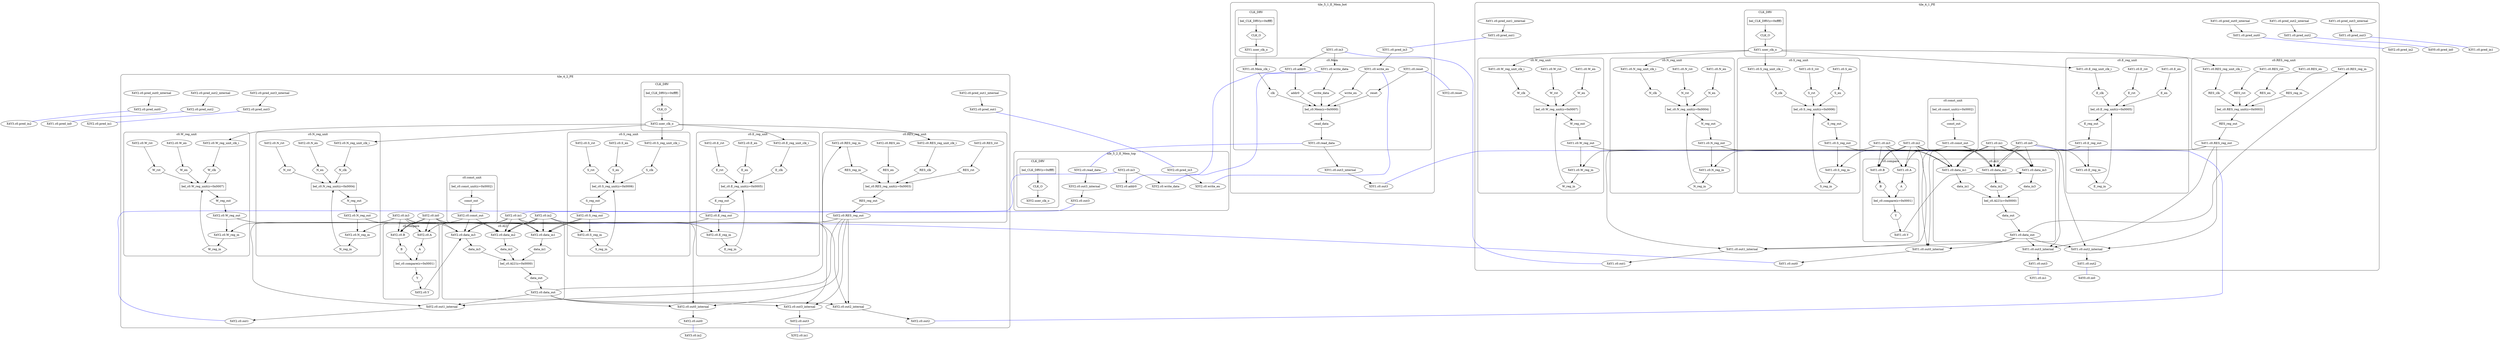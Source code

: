 digraph G {
rankdir=TB;
layout=dot;
subgraph cluster_5_1 {
label="tile_5_1_E_Mem_bot";
margin=15;
style=rounded;
rank=source;
subgraph cluster_5_1_CLK_DRV {
label="CLK_DRV";
"X5Y1.bel_CLK_DRV" [label="bel_CLK_DRV(z=0xffff)", shape=box];
"X5Y1.CLK_DRV.CLK_O" [label="CLK_O", shape=hexagon];
"X5Y1.bel_CLK_DRV" -> "X5Y1.CLK_DRV.CLK_O";
"X5Y1.user_clk_o";
"X5Y1.CLK_DRV.CLK_O" -> "X5Y1.user_clk_o";
}
subgraph "cluster_5_1_c0.Mem" {
label="c0.Mem";
"X5Y1.bel_c0.Mem" [label="bel_c0.Mem(z=0x0000)", shape=box];
"X5Y1.c0.Mem.addr0" [label=addr0, shape=hexagon];
"X5Y1.c0.addr0";
"X5Y1.c0.addr0" -> "X5Y1.c0.Mem.addr0";
"X5Y1.c0.Mem.addr0" -> "X5Y1.bel_c0.Mem";
"X5Y1.c0.Mem.reset" [label=reset, shape=hexagon];
"X5Y1.c0.reset";
"X5Y1.c0.reset" -> "X5Y1.c0.Mem.reset";
"X5Y1.c0.Mem.reset" -> "X5Y1.bel_c0.Mem";
"X5Y1.c0.Mem.write_data" [label="write_data", shape=hexagon];
"X5Y1.c0.write_data";
"X5Y1.c0.write_data" -> "X5Y1.c0.Mem.write_data";
"X5Y1.c0.Mem.write_data" -> "X5Y1.bel_c0.Mem";
"X5Y1.c0.Mem.write_en" [label="write_en", shape=hexagon];
"X5Y1.c0.write_en";
"X5Y1.c0.write_en" -> "X5Y1.c0.Mem.write_en";
"X5Y1.c0.Mem.write_en" -> "X5Y1.bel_c0.Mem";
"X5Y1.c0.Mem.read_data" [label="read_data", shape=hexagon];
"X5Y1.bel_c0.Mem" -> "X5Y1.c0.Mem.read_data";
"X5Y1.c0.read_data";
"X5Y1.c0.Mem.read_data" -> "X5Y1.c0.read_data";
"X5Y1.c0.Mem.clk" [label=clk, shape=hexagon];
"X5Y1.c0.Mem_clk_i";
"X5Y1.c0.Mem_clk_i" -> "X5Y1.c0.Mem.clk";
"X5Y1.c0.Mem.clk" -> "X5Y1.bel_c0.Mem";
}
"X5Y1.user_clk_o" -> "X5Y1.c0.Mem_clk_i";
"X5Y1.c0.out3_internal";
"X5Y1.c0.out3";
"X5Y1.c0.out3_internal" -> "X5Y1.c0.out3";
"X5Y1.c0.read_data" -> "X5Y1.c0.out3_internal";
"X5Y1.c0.in3";
"X5Y1.c0.in3" -> "X5Y1.c0.addr0";
"X5Y1.c0.in3" -> "X5Y1.c0.write_data";
"X5Y1.c0.pred_in3";
"X5Y1.c0.pred_in3" -> "X5Y1.c0.write_en";
}
"X5Y2.c0.addr0";
"X5Y1.c0.addr0" -> "X5Y2.c0.addr0" [dir=none, color=blue];
"X5Y2.c0.reset";
"X5Y1.c0.reset" -> "X5Y2.c0.reset" [dir=none, color=blue];
"X5Y2.c0.write_data";
"X5Y1.c0.write_data" -> "X5Y2.c0.write_data" [dir=none, color=blue];
"X5Y2.c0.write_en";
"X5Y1.c0.write_en" -> "X5Y2.c0.write_en" [dir=none, color=blue];
"X5Y2.c0.read_data";
"X5Y1.c0.read_data" -> "X5Y2.c0.read_data" [dir=none, color=blue];
"X4Y1.c0.in1";
"X5Y1.c0.out3" -> "X4Y1.c0.in1" [dir=none, color=blue];
subgraph cluster_5_2 {
label="tile_5_2_E_Mem_top";
margin=15;
style=rounded;
rank=source;
subgraph cluster_5_2_CLK_DRV {
label="CLK_DRV";
"X5Y2.bel_CLK_DRV" [label="bel_CLK_DRV(z=0xffff)", shape=box];
"X5Y2.CLK_DRV.CLK_O" [label="CLK_O", shape=hexagon];
"X5Y2.bel_CLK_DRV" -> "X5Y2.CLK_DRV.CLK_O";
"X5Y2.user_clk_o";
"X5Y2.CLK_DRV.CLK_O" -> "X5Y2.user_clk_o";
}
"X5Y2.c0.out3_internal";
"X5Y2.c0.out3";
"X5Y2.c0.out3_internal" -> "X5Y2.c0.out3";
"X5Y2.c0.read_data";
"X5Y2.c0.read_data" -> "X5Y2.c0.out3_internal";
"X5Y2.c0.in3";
"X5Y2.c0.addr0";
"X5Y2.c0.in3" -> "X5Y2.c0.addr0";
"X5Y2.c0.write_data";
"X5Y2.c0.in3" -> "X5Y2.c0.write_data";
"X5Y2.c0.pred_in3";
"X5Y2.c0.write_en";
"X5Y2.c0.pred_in3" -> "X5Y2.c0.write_en";
}
"X4Y2.c0.in1";
"X5Y2.c0.out3" -> "X4Y2.c0.in1" [dir=none, color=blue];
subgraph cluster_4_1 {
label="tile_4_1_PE";
margin=15;
style=rounded;
rank=source;
subgraph cluster_4_1_CLK_DRV {
label="CLK_DRV";
"X4Y1.bel_CLK_DRV" [label="bel_CLK_DRV(z=0xffff)", shape=box];
"X4Y1.CLK_DRV.CLK_O" [label="CLK_O", shape=hexagon];
"X4Y1.bel_CLK_DRV" -> "X4Y1.CLK_DRV.CLK_O";
"X4Y1.user_clk_o";
"X4Y1.CLK_DRV.CLK_O" -> "X4Y1.user_clk_o";
}
subgraph "cluster_4_1_c0.ALU" {
label="c0.ALU";
"X4Y1.bel_c0.ALU" [label="bel_c0.ALU(z=0x0000)", shape=box];
"X4Y1.c0.ALU.data_in1" [label="data_in1", shape=hexagon];
"X4Y1.c0.data_in1";
"X4Y1.c0.data_in1" -> "X4Y1.c0.ALU.data_in1";
"X4Y1.c0.ALU.data_in1" -> "X4Y1.bel_c0.ALU";
"X4Y1.c0.ALU.data_in2" [label="data_in2", shape=hexagon];
"X4Y1.c0.data_in2";
"X4Y1.c0.data_in2" -> "X4Y1.c0.ALU.data_in2";
"X4Y1.c0.ALU.data_in2" -> "X4Y1.bel_c0.ALU";
"X4Y1.c0.ALU.data_in3" [label="data_in3", shape=hexagon];
"X4Y1.c0.data_in3";
"X4Y1.c0.data_in3" -> "X4Y1.c0.ALU.data_in3";
"X4Y1.c0.ALU.data_in3" -> "X4Y1.bel_c0.ALU";
"X4Y1.c0.ALU.data_out" [label="data_out", shape=hexagon];
"X4Y1.bel_c0.ALU" -> "X4Y1.c0.ALU.data_out";
"X4Y1.c0.data_out";
"X4Y1.c0.ALU.data_out" -> "X4Y1.c0.data_out";
}
subgraph "cluster_4_1_c0.compare" {
label="c0.compare";
"X4Y1.bel_c0.compare" [label="bel_c0.compare(z=0x0001)", shape=box];
"X4Y1.c0.compare.A" [label=A, shape=hexagon];
"X4Y1.c0.A";
"X4Y1.c0.A" -> "X4Y1.c0.compare.A";
"X4Y1.c0.compare.A" -> "X4Y1.bel_c0.compare";
"X4Y1.c0.compare.B" [label=B, shape=hexagon];
"X4Y1.c0.B";
"X4Y1.c0.B" -> "X4Y1.c0.compare.B";
"X4Y1.c0.compare.B" -> "X4Y1.bel_c0.compare";
"X4Y1.c0.compare.Y" [label=Y, shape=hexagon];
"X4Y1.bel_c0.compare" -> "X4Y1.c0.compare.Y";
"X4Y1.c0.Y";
"X4Y1.c0.compare.Y" -> "X4Y1.c0.Y";
}
subgraph "cluster_4_1_c0.const_unit" {
label="c0.const_unit";
"X4Y1.bel_c0.const_unit" [label="bel_c0.const_unit(z=0x0002)", shape=box];
"X4Y1.c0.const_unit.const_out" [label="const_out", shape=hexagon];
"X4Y1.bel_c0.const_unit" -> "X4Y1.c0.const_unit.const_out";
"X4Y1.c0.const_out";
"X4Y1.c0.const_unit.const_out" -> "X4Y1.c0.const_out";
}
subgraph "cluster_4_1_c0.RES_reg_unit" {
label="c0.RES_reg_unit";
"X4Y1.bel_c0.RES_reg_unit" [label="bel_c0.RES_reg_unit(z=0x0003)", shape=box];
"X4Y1.c0.RES_reg_unit.RES_en" [label="RES_en", shape=hexagon];
"X4Y1.c0.RES_en";
"X4Y1.c0.RES_en" -> "X4Y1.c0.RES_reg_unit.RES_en";
"X4Y1.c0.RES_reg_unit.RES_en" -> "X4Y1.bel_c0.RES_reg_unit";
"X4Y1.c0.RES_reg_unit.RES_reg_in" [label="RES_reg_in", shape=hexagon];
"X4Y1.c0.RES_reg_in";
"X4Y1.c0.RES_reg_in" -> "X4Y1.c0.RES_reg_unit.RES_reg_in";
"X4Y1.c0.RES_reg_unit.RES_reg_in" -> "X4Y1.bel_c0.RES_reg_unit";
"X4Y1.c0.RES_reg_unit.RES_rst" [label="RES_rst", shape=hexagon];
"X4Y1.c0.RES_rst";
"X4Y1.c0.RES_rst" -> "X4Y1.c0.RES_reg_unit.RES_rst";
"X4Y1.c0.RES_reg_unit.RES_rst" -> "X4Y1.bel_c0.RES_reg_unit";
"X4Y1.c0.RES_reg_unit.RES_reg_out" [label="RES_reg_out", shape=hexagon];
"X4Y1.bel_c0.RES_reg_unit" -> "X4Y1.c0.RES_reg_unit.RES_reg_out";
"X4Y1.c0.RES_reg_out";
"X4Y1.c0.RES_reg_unit.RES_reg_out" -> "X4Y1.c0.RES_reg_out";
"X4Y1.c0.RES_reg_unit.RES_clk" [label="RES_clk", shape=hexagon];
"X4Y1.c0.RES_reg_unit_clk_i";
"X4Y1.c0.RES_reg_unit_clk_i" -> "X4Y1.c0.RES_reg_unit.RES_clk";
"X4Y1.c0.RES_reg_unit.RES_clk" -> "X4Y1.bel_c0.RES_reg_unit";
}
subgraph "cluster_4_1_c0.N_reg_unit" {
label="c0.N_reg_unit";
"X4Y1.bel_c0.N_reg_unit" [label="bel_c0.N_reg_unit(z=0x0004)", shape=box];
"X4Y1.c0.N_reg_unit.N_en" [label="N_en", shape=hexagon];
"X4Y1.c0.N_en";
"X4Y1.c0.N_en" -> "X4Y1.c0.N_reg_unit.N_en";
"X4Y1.c0.N_reg_unit.N_en" -> "X4Y1.bel_c0.N_reg_unit";
"X4Y1.c0.N_reg_unit.N_reg_in" [label="N_reg_in", shape=hexagon];
"X4Y1.c0.N_reg_in";
"X4Y1.c0.N_reg_in" -> "X4Y1.c0.N_reg_unit.N_reg_in";
"X4Y1.c0.N_reg_unit.N_reg_in" -> "X4Y1.bel_c0.N_reg_unit";
"X4Y1.c0.N_reg_unit.N_rst" [label="N_rst", shape=hexagon];
"X4Y1.c0.N_rst";
"X4Y1.c0.N_rst" -> "X4Y1.c0.N_reg_unit.N_rst";
"X4Y1.c0.N_reg_unit.N_rst" -> "X4Y1.bel_c0.N_reg_unit";
"X4Y1.c0.N_reg_unit.N_reg_out" [label="N_reg_out", shape=hexagon];
"X4Y1.bel_c0.N_reg_unit" -> "X4Y1.c0.N_reg_unit.N_reg_out";
"X4Y1.c0.N_reg_out";
"X4Y1.c0.N_reg_unit.N_reg_out" -> "X4Y1.c0.N_reg_out";
"X4Y1.c0.N_reg_unit.N_clk" [label="N_clk", shape=hexagon];
"X4Y1.c0.N_reg_unit_clk_i";
"X4Y1.c0.N_reg_unit_clk_i" -> "X4Y1.c0.N_reg_unit.N_clk";
"X4Y1.c0.N_reg_unit.N_clk" -> "X4Y1.bel_c0.N_reg_unit";
}
subgraph "cluster_4_1_c0.E_reg_unit" {
label="c0.E_reg_unit";
"X4Y1.bel_c0.E_reg_unit" [label="bel_c0.E_reg_unit(z=0x0005)", shape=box];
"X4Y1.c0.E_reg_unit.E_en" [label="E_en", shape=hexagon];
"X4Y1.c0.E_en";
"X4Y1.c0.E_en" -> "X4Y1.c0.E_reg_unit.E_en";
"X4Y1.c0.E_reg_unit.E_en" -> "X4Y1.bel_c0.E_reg_unit";
"X4Y1.c0.E_reg_unit.E_reg_in" [label="E_reg_in", shape=hexagon];
"X4Y1.c0.E_reg_in";
"X4Y1.c0.E_reg_in" -> "X4Y1.c0.E_reg_unit.E_reg_in";
"X4Y1.c0.E_reg_unit.E_reg_in" -> "X4Y1.bel_c0.E_reg_unit";
"X4Y1.c0.E_reg_unit.E_rst" [label="E_rst", shape=hexagon];
"X4Y1.c0.E_rst";
"X4Y1.c0.E_rst" -> "X4Y1.c0.E_reg_unit.E_rst";
"X4Y1.c0.E_reg_unit.E_rst" -> "X4Y1.bel_c0.E_reg_unit";
"X4Y1.c0.E_reg_unit.E_reg_out" [label="E_reg_out", shape=hexagon];
"X4Y1.bel_c0.E_reg_unit" -> "X4Y1.c0.E_reg_unit.E_reg_out";
"X4Y1.c0.E_reg_out";
"X4Y1.c0.E_reg_unit.E_reg_out" -> "X4Y1.c0.E_reg_out";
"X4Y1.c0.E_reg_unit.E_clk" [label="E_clk", shape=hexagon];
"X4Y1.c0.E_reg_unit_clk_i";
"X4Y1.c0.E_reg_unit_clk_i" -> "X4Y1.c0.E_reg_unit.E_clk";
"X4Y1.c0.E_reg_unit.E_clk" -> "X4Y1.bel_c0.E_reg_unit";
}
subgraph "cluster_4_1_c0.S_reg_unit" {
label="c0.S_reg_unit";
"X4Y1.bel_c0.S_reg_unit" [label="bel_c0.S_reg_unit(z=0x0006)", shape=box];
"X4Y1.c0.S_reg_unit.S_en" [label="S_en", shape=hexagon];
"X4Y1.c0.S_en";
"X4Y1.c0.S_en" -> "X4Y1.c0.S_reg_unit.S_en";
"X4Y1.c0.S_reg_unit.S_en" -> "X4Y1.bel_c0.S_reg_unit";
"X4Y1.c0.S_reg_unit.S_reg_in" [label="S_reg_in", shape=hexagon];
"X4Y1.c0.S_reg_in";
"X4Y1.c0.S_reg_in" -> "X4Y1.c0.S_reg_unit.S_reg_in";
"X4Y1.c0.S_reg_unit.S_reg_in" -> "X4Y1.bel_c0.S_reg_unit";
"X4Y1.c0.S_reg_unit.S_rst" [label="S_rst", shape=hexagon];
"X4Y1.c0.S_rst";
"X4Y1.c0.S_rst" -> "X4Y1.c0.S_reg_unit.S_rst";
"X4Y1.c0.S_reg_unit.S_rst" -> "X4Y1.bel_c0.S_reg_unit";
"X4Y1.c0.S_reg_unit.S_reg_out" [label="S_reg_out", shape=hexagon];
"X4Y1.bel_c0.S_reg_unit" -> "X4Y1.c0.S_reg_unit.S_reg_out";
"X4Y1.c0.S_reg_out";
"X4Y1.c0.S_reg_unit.S_reg_out" -> "X4Y1.c0.S_reg_out";
"X4Y1.c0.S_reg_unit.S_clk" [label="S_clk", shape=hexagon];
"X4Y1.c0.S_reg_unit_clk_i";
"X4Y1.c0.S_reg_unit_clk_i" -> "X4Y1.c0.S_reg_unit.S_clk";
"X4Y1.c0.S_reg_unit.S_clk" -> "X4Y1.bel_c0.S_reg_unit";
}
subgraph "cluster_4_1_c0.W_reg_unit" {
label="c0.W_reg_unit";
"X4Y1.bel_c0.W_reg_unit" [label="bel_c0.W_reg_unit(z=0x0007)", shape=box];
"X4Y1.c0.W_reg_unit.W_en" [label="W_en", shape=hexagon];
"X4Y1.c0.W_en";
"X4Y1.c0.W_en" -> "X4Y1.c0.W_reg_unit.W_en";
"X4Y1.c0.W_reg_unit.W_en" -> "X4Y1.bel_c0.W_reg_unit";
"X4Y1.c0.W_reg_unit.W_reg_in" [label="W_reg_in", shape=hexagon];
"X4Y1.c0.W_reg_in";
"X4Y1.c0.W_reg_in" -> "X4Y1.c0.W_reg_unit.W_reg_in";
"X4Y1.c0.W_reg_unit.W_reg_in" -> "X4Y1.bel_c0.W_reg_unit";
"X4Y1.c0.W_reg_unit.W_rst" [label="W_rst", shape=hexagon];
"X4Y1.c0.W_rst";
"X4Y1.c0.W_rst" -> "X4Y1.c0.W_reg_unit.W_rst";
"X4Y1.c0.W_reg_unit.W_rst" -> "X4Y1.bel_c0.W_reg_unit";
"X4Y1.c0.W_reg_unit.W_reg_out" [label="W_reg_out", shape=hexagon];
"X4Y1.bel_c0.W_reg_unit" -> "X4Y1.c0.W_reg_unit.W_reg_out";
"X4Y1.c0.W_reg_out";
"X4Y1.c0.W_reg_unit.W_reg_out" -> "X4Y1.c0.W_reg_out";
"X4Y1.c0.W_reg_unit.W_clk" [label="W_clk", shape=hexagon];
"X4Y1.c0.W_reg_unit_clk_i";
"X4Y1.c0.W_reg_unit_clk_i" -> "X4Y1.c0.W_reg_unit.W_clk";
"X4Y1.c0.W_reg_unit.W_clk" -> "X4Y1.bel_c0.W_reg_unit";
}
"X4Y1.user_clk_o" -> "X4Y1.c0.RES_reg_unit_clk_i";
"X4Y1.user_clk_o" -> "X4Y1.c0.N_reg_unit_clk_i";
"X4Y1.user_clk_o" -> "X4Y1.c0.E_reg_unit_clk_i";
"X4Y1.user_clk_o" -> "X4Y1.c0.S_reg_unit_clk_i";
"X4Y1.user_clk_o" -> "X4Y1.c0.W_reg_unit_clk_i";
"X4Y1.c0.out0_internal";
"X4Y1.c0.out0";
"X4Y1.c0.out0_internal" -> "X4Y1.c0.out0";
"X4Y1.c0.pred_out0_internal";
"X4Y1.c0.pred_out0";
"X4Y1.c0.pred_out0_internal" -> "X4Y1.c0.pred_out0";
"X4Y1.c0.out1_internal";
"X4Y1.c0.out1";
"X4Y1.c0.out1_internal" -> "X4Y1.c0.out1";
"X4Y1.c0.pred_out1_internal";
"X4Y1.c0.pred_out1";
"X4Y1.c0.pred_out1_internal" -> "X4Y1.c0.pred_out1";
"X4Y1.c0.out2_internal";
"X4Y1.c0.out2";
"X4Y1.c0.out2_internal" -> "X4Y1.c0.out2";
"X4Y1.c0.pred_out2_internal";
"X4Y1.c0.pred_out2";
"X4Y1.c0.pred_out2_internal" -> "X4Y1.c0.pred_out2";
"X4Y1.c0.out3_internal";
"X4Y1.c0.out3";
"X4Y1.c0.out3_internal" -> "X4Y1.c0.out3";
"X4Y1.c0.pred_out3_internal";
"X4Y1.c0.pred_out3";
"X4Y1.c0.pred_out3_internal" -> "X4Y1.c0.pred_out3";
"X4Y1.c0.data_out" -> "X4Y1.c0.out0_internal";
"X4Y1.c0.RES_reg_out" -> "X4Y1.c0.out0_internal";
"X4Y1.c0.in2";
"X4Y1.c0.in2" -> "X4Y1.c0.out0_internal";
"X4Y1.c0.data_out" -> "X4Y1.c0.out1_internal";
"X4Y1.c0.RES_reg_out" -> "X4Y1.c0.out1_internal";
"X4Y1.c0.in3";
"X4Y1.c0.in3" -> "X4Y1.c0.out1_internal";
"X4Y1.c0.data_out" -> "X4Y1.c0.out2_internal";
"X4Y1.c0.RES_reg_out" -> "X4Y1.c0.out2_internal";
"X4Y1.c0.in0";
"X4Y1.c0.in0" -> "X4Y1.c0.out2_internal";
"X4Y1.c0.data_out" -> "X4Y1.c0.out3_internal";
"X4Y1.c0.RES_reg_out" -> "X4Y1.c0.out3_internal";
"X4Y1.c0.in1";
"X4Y1.c0.in1" -> "X4Y1.c0.out3_internal";
"X4Y1.c0.in0" -> "X4Y1.c0.data_in1";
"X4Y1.c0.in1" -> "X4Y1.c0.data_in1";
"X4Y1.c0.in2" -> "X4Y1.c0.data_in1";
"X4Y1.c0.in3" -> "X4Y1.c0.data_in1";
"X4Y1.c0.RES_reg_out" -> "X4Y1.c0.data_in1";
"X4Y1.c0.N_reg_out" -> "X4Y1.c0.data_in1";
"X4Y1.c0.E_reg_out" -> "X4Y1.c0.data_in1";
"X4Y1.c0.S_reg_out" -> "X4Y1.c0.data_in1";
"X4Y1.c0.W_reg_out" -> "X4Y1.c0.data_in1";
"X4Y1.c0.in0" -> "X4Y1.c0.data_in2";
"X4Y1.c0.in1" -> "X4Y1.c0.data_in2";
"X4Y1.c0.in2" -> "X4Y1.c0.data_in2";
"X4Y1.c0.in3" -> "X4Y1.c0.data_in2";
"X4Y1.c0.const_out" -> "X4Y1.c0.data_in2";
"X4Y1.c0.RES_reg_out" -> "X4Y1.c0.data_in2";
"X4Y1.c0.N_reg_out" -> "X4Y1.c0.data_in2";
"X4Y1.c0.E_reg_out" -> "X4Y1.c0.data_in2";
"X4Y1.c0.S_reg_out" -> "X4Y1.c0.data_in2";
"X4Y1.c0.W_reg_out" -> "X4Y1.c0.data_in2";
"X4Y1.c0.in0" -> "X4Y1.c0.data_in3";
"X4Y1.c0.in1" -> "X4Y1.c0.data_in3";
"X4Y1.c0.in2" -> "X4Y1.c0.data_in3";
"X4Y1.c0.in3" -> "X4Y1.c0.data_in3";
"X4Y1.c0.const_out" -> "X4Y1.c0.data_in3";
"X4Y1.c0.Y" -> "X4Y1.c0.data_in3";
"X4Y1.c0.in0" -> "X4Y1.c0.A";
"X4Y1.c0.in1" -> "X4Y1.c0.A";
"X4Y1.c0.in2" -> "X4Y1.c0.A";
"X4Y1.c0.in3" -> "X4Y1.c0.A";
"X4Y1.c0.in0" -> "X4Y1.c0.B";
"X4Y1.c0.in1" -> "X4Y1.c0.B";
"X4Y1.c0.in2" -> "X4Y1.c0.B";
"X4Y1.c0.in3" -> "X4Y1.c0.B";
"X4Y1.c0.const_out" -> "X4Y1.c0.B";
"X4Y1.c0.data_out" -> "X4Y1.c0.RES_reg_in";
"X4Y1.c0.in0" -> "X4Y1.c0.N_reg_in";
"X4Y1.c0.N_reg_out" -> "X4Y1.c0.N_reg_in";
"X4Y1.c0.in1" -> "X4Y1.c0.E_reg_in";
"X4Y1.c0.E_reg_out" -> "X4Y1.c0.E_reg_in";
"X4Y1.c0.in2" -> "X4Y1.c0.S_reg_in";
"X4Y1.c0.S_reg_out" -> "X4Y1.c0.S_reg_in";
"X4Y1.c0.in3" -> "X4Y1.c0.W_reg_in";
"X4Y1.c0.W_reg_out" -> "X4Y1.c0.W_reg_in";
}
"X4Y2.c0.in2";
"X4Y1.c0.out0" -> "X4Y2.c0.in2" [dir=none, color=blue];
"X4Y2.c0.pred_in2";
"X4Y1.c0.pred_out0" -> "X4Y2.c0.pred_in2" [dir=none, color=blue];
"X4Y1.c0.out1" -> "X5Y1.c0.in3" [dir=none, color=blue];
"X4Y1.c0.pred_out1" -> "X5Y1.c0.pred_in3" [dir=none, color=blue];
"X4Y0.c0.in0";
"X4Y1.c0.out2" -> "X4Y0.c0.in0" [dir=none, color=blue];
"X4Y0.c0.pred_in0";
"X4Y1.c0.pred_out2" -> "X4Y0.c0.pred_in0" [dir=none, color=blue];
"X3Y1.c0.in1";
"X4Y1.c0.out3" -> "X3Y1.c0.in1" [dir=none, color=blue];
"X3Y1.c0.pred_in1";
"X4Y1.c0.pred_out3" -> "X3Y1.c0.pred_in1" [dir=none, color=blue];
subgraph cluster_4_2 {
label="tile_4_2_PE";
margin=15;
style=rounded;
rank=source;
subgraph cluster_4_2_CLK_DRV {
label="CLK_DRV";
"X4Y2.bel_CLK_DRV" [label="bel_CLK_DRV(z=0xffff)", shape=box];
"X4Y2.CLK_DRV.CLK_O" [label="CLK_O", shape=hexagon];
"X4Y2.bel_CLK_DRV" -> "X4Y2.CLK_DRV.CLK_O";
"X4Y2.user_clk_o";
"X4Y2.CLK_DRV.CLK_O" -> "X4Y2.user_clk_o";
}
subgraph "cluster_4_2_c0.ALU" {
label="c0.ALU";
"X4Y2.bel_c0.ALU" [label="bel_c0.ALU(z=0x0000)", shape=box];
"X4Y2.c0.ALU.data_in1" [label="data_in1", shape=hexagon];
"X4Y2.c0.data_in1";
"X4Y2.c0.data_in1" -> "X4Y2.c0.ALU.data_in1";
"X4Y2.c0.ALU.data_in1" -> "X4Y2.bel_c0.ALU";
"X4Y2.c0.ALU.data_in2" [label="data_in2", shape=hexagon];
"X4Y2.c0.data_in2";
"X4Y2.c0.data_in2" -> "X4Y2.c0.ALU.data_in2";
"X4Y2.c0.ALU.data_in2" -> "X4Y2.bel_c0.ALU";
"X4Y2.c0.ALU.data_in3" [label="data_in3", shape=hexagon];
"X4Y2.c0.data_in3";
"X4Y2.c0.data_in3" -> "X4Y2.c0.ALU.data_in3";
"X4Y2.c0.ALU.data_in3" -> "X4Y2.bel_c0.ALU";
"X4Y2.c0.ALU.data_out" [label="data_out", shape=hexagon];
"X4Y2.bel_c0.ALU" -> "X4Y2.c0.ALU.data_out";
"X4Y2.c0.data_out";
"X4Y2.c0.ALU.data_out" -> "X4Y2.c0.data_out";
}
subgraph "cluster_4_2_c0.compare" {
label="c0.compare";
"X4Y2.bel_c0.compare" [label="bel_c0.compare(z=0x0001)", shape=box];
"X4Y2.c0.compare.A" [label=A, shape=hexagon];
"X4Y2.c0.A";
"X4Y2.c0.A" -> "X4Y2.c0.compare.A";
"X4Y2.c0.compare.A" -> "X4Y2.bel_c0.compare";
"X4Y2.c0.compare.B" [label=B, shape=hexagon];
"X4Y2.c0.B";
"X4Y2.c0.B" -> "X4Y2.c0.compare.B";
"X4Y2.c0.compare.B" -> "X4Y2.bel_c0.compare";
"X4Y2.c0.compare.Y" [label=Y, shape=hexagon];
"X4Y2.bel_c0.compare" -> "X4Y2.c0.compare.Y";
"X4Y2.c0.Y";
"X4Y2.c0.compare.Y" -> "X4Y2.c0.Y";
}
subgraph "cluster_4_2_c0.const_unit" {
label="c0.const_unit";
"X4Y2.bel_c0.const_unit" [label="bel_c0.const_unit(z=0x0002)", shape=box];
"X4Y2.c0.const_unit.const_out" [label="const_out", shape=hexagon];
"X4Y2.bel_c0.const_unit" -> "X4Y2.c0.const_unit.const_out";
"X4Y2.c0.const_out";
"X4Y2.c0.const_unit.const_out" -> "X4Y2.c0.const_out";
}
subgraph "cluster_4_2_c0.RES_reg_unit" {
label="c0.RES_reg_unit";
"X4Y2.bel_c0.RES_reg_unit" [label="bel_c0.RES_reg_unit(z=0x0003)", shape=box];
"X4Y2.c0.RES_reg_unit.RES_en" [label="RES_en", shape=hexagon];
"X4Y2.c0.RES_en";
"X4Y2.c0.RES_en" -> "X4Y2.c0.RES_reg_unit.RES_en";
"X4Y2.c0.RES_reg_unit.RES_en" -> "X4Y2.bel_c0.RES_reg_unit";
"X4Y2.c0.RES_reg_unit.RES_reg_in" [label="RES_reg_in", shape=hexagon];
"X4Y2.c0.RES_reg_in";
"X4Y2.c0.RES_reg_in" -> "X4Y2.c0.RES_reg_unit.RES_reg_in";
"X4Y2.c0.RES_reg_unit.RES_reg_in" -> "X4Y2.bel_c0.RES_reg_unit";
"X4Y2.c0.RES_reg_unit.RES_rst" [label="RES_rst", shape=hexagon];
"X4Y2.c0.RES_rst";
"X4Y2.c0.RES_rst" -> "X4Y2.c0.RES_reg_unit.RES_rst";
"X4Y2.c0.RES_reg_unit.RES_rst" -> "X4Y2.bel_c0.RES_reg_unit";
"X4Y2.c0.RES_reg_unit.RES_reg_out" [label="RES_reg_out", shape=hexagon];
"X4Y2.bel_c0.RES_reg_unit" -> "X4Y2.c0.RES_reg_unit.RES_reg_out";
"X4Y2.c0.RES_reg_out";
"X4Y2.c0.RES_reg_unit.RES_reg_out" -> "X4Y2.c0.RES_reg_out";
"X4Y2.c0.RES_reg_unit.RES_clk" [label="RES_clk", shape=hexagon];
"X4Y2.c0.RES_reg_unit_clk_i";
"X4Y2.c0.RES_reg_unit_clk_i" -> "X4Y2.c0.RES_reg_unit.RES_clk";
"X4Y2.c0.RES_reg_unit.RES_clk" -> "X4Y2.bel_c0.RES_reg_unit";
}
subgraph "cluster_4_2_c0.N_reg_unit" {
label="c0.N_reg_unit";
"X4Y2.bel_c0.N_reg_unit" [label="bel_c0.N_reg_unit(z=0x0004)", shape=box];
"X4Y2.c0.N_reg_unit.N_en" [label="N_en", shape=hexagon];
"X4Y2.c0.N_en";
"X4Y2.c0.N_en" -> "X4Y2.c0.N_reg_unit.N_en";
"X4Y2.c0.N_reg_unit.N_en" -> "X4Y2.bel_c0.N_reg_unit";
"X4Y2.c0.N_reg_unit.N_reg_in" [label="N_reg_in", shape=hexagon];
"X4Y2.c0.N_reg_in";
"X4Y2.c0.N_reg_in" -> "X4Y2.c0.N_reg_unit.N_reg_in";
"X4Y2.c0.N_reg_unit.N_reg_in" -> "X4Y2.bel_c0.N_reg_unit";
"X4Y2.c0.N_reg_unit.N_rst" [label="N_rst", shape=hexagon];
"X4Y2.c0.N_rst";
"X4Y2.c0.N_rst" -> "X4Y2.c0.N_reg_unit.N_rst";
"X4Y2.c0.N_reg_unit.N_rst" -> "X4Y2.bel_c0.N_reg_unit";
"X4Y2.c0.N_reg_unit.N_reg_out" [label="N_reg_out", shape=hexagon];
"X4Y2.bel_c0.N_reg_unit" -> "X4Y2.c0.N_reg_unit.N_reg_out";
"X4Y2.c0.N_reg_out";
"X4Y2.c0.N_reg_unit.N_reg_out" -> "X4Y2.c0.N_reg_out";
"X4Y2.c0.N_reg_unit.N_clk" [label="N_clk", shape=hexagon];
"X4Y2.c0.N_reg_unit_clk_i";
"X4Y2.c0.N_reg_unit_clk_i" -> "X4Y2.c0.N_reg_unit.N_clk";
"X4Y2.c0.N_reg_unit.N_clk" -> "X4Y2.bel_c0.N_reg_unit";
}
subgraph "cluster_4_2_c0.E_reg_unit" {
label="c0.E_reg_unit";
"X4Y2.bel_c0.E_reg_unit" [label="bel_c0.E_reg_unit(z=0x0005)", shape=box];
"X4Y2.c0.E_reg_unit.E_en" [label="E_en", shape=hexagon];
"X4Y2.c0.E_en";
"X4Y2.c0.E_en" -> "X4Y2.c0.E_reg_unit.E_en";
"X4Y2.c0.E_reg_unit.E_en" -> "X4Y2.bel_c0.E_reg_unit";
"X4Y2.c0.E_reg_unit.E_reg_in" [label="E_reg_in", shape=hexagon];
"X4Y2.c0.E_reg_in";
"X4Y2.c0.E_reg_in" -> "X4Y2.c0.E_reg_unit.E_reg_in";
"X4Y2.c0.E_reg_unit.E_reg_in" -> "X4Y2.bel_c0.E_reg_unit";
"X4Y2.c0.E_reg_unit.E_rst" [label="E_rst", shape=hexagon];
"X4Y2.c0.E_rst";
"X4Y2.c0.E_rst" -> "X4Y2.c0.E_reg_unit.E_rst";
"X4Y2.c0.E_reg_unit.E_rst" -> "X4Y2.bel_c0.E_reg_unit";
"X4Y2.c0.E_reg_unit.E_reg_out" [label="E_reg_out", shape=hexagon];
"X4Y2.bel_c0.E_reg_unit" -> "X4Y2.c0.E_reg_unit.E_reg_out";
"X4Y2.c0.E_reg_out";
"X4Y2.c0.E_reg_unit.E_reg_out" -> "X4Y2.c0.E_reg_out";
"X4Y2.c0.E_reg_unit.E_clk" [label="E_clk", shape=hexagon];
"X4Y2.c0.E_reg_unit_clk_i";
"X4Y2.c0.E_reg_unit_clk_i" -> "X4Y2.c0.E_reg_unit.E_clk";
"X4Y2.c0.E_reg_unit.E_clk" -> "X4Y2.bel_c0.E_reg_unit";
}
subgraph "cluster_4_2_c0.S_reg_unit" {
label="c0.S_reg_unit";
"X4Y2.bel_c0.S_reg_unit" [label="bel_c0.S_reg_unit(z=0x0006)", shape=box];
"X4Y2.c0.S_reg_unit.S_en" [label="S_en", shape=hexagon];
"X4Y2.c0.S_en";
"X4Y2.c0.S_en" -> "X4Y2.c0.S_reg_unit.S_en";
"X4Y2.c0.S_reg_unit.S_en" -> "X4Y2.bel_c0.S_reg_unit";
"X4Y2.c0.S_reg_unit.S_reg_in" [label="S_reg_in", shape=hexagon];
"X4Y2.c0.S_reg_in";
"X4Y2.c0.S_reg_in" -> "X4Y2.c0.S_reg_unit.S_reg_in";
"X4Y2.c0.S_reg_unit.S_reg_in" -> "X4Y2.bel_c0.S_reg_unit";
"X4Y2.c0.S_reg_unit.S_rst" [label="S_rst", shape=hexagon];
"X4Y2.c0.S_rst";
"X4Y2.c0.S_rst" -> "X4Y2.c0.S_reg_unit.S_rst";
"X4Y2.c0.S_reg_unit.S_rst" -> "X4Y2.bel_c0.S_reg_unit";
"X4Y2.c0.S_reg_unit.S_reg_out" [label="S_reg_out", shape=hexagon];
"X4Y2.bel_c0.S_reg_unit" -> "X4Y2.c0.S_reg_unit.S_reg_out";
"X4Y2.c0.S_reg_out";
"X4Y2.c0.S_reg_unit.S_reg_out" -> "X4Y2.c0.S_reg_out";
"X4Y2.c0.S_reg_unit.S_clk" [label="S_clk", shape=hexagon];
"X4Y2.c0.S_reg_unit_clk_i";
"X4Y2.c0.S_reg_unit_clk_i" -> "X4Y2.c0.S_reg_unit.S_clk";
"X4Y2.c0.S_reg_unit.S_clk" -> "X4Y2.bel_c0.S_reg_unit";
}
subgraph "cluster_4_2_c0.W_reg_unit" {
label="c0.W_reg_unit";
"X4Y2.bel_c0.W_reg_unit" [label="bel_c0.W_reg_unit(z=0x0007)", shape=box];
"X4Y2.c0.W_reg_unit.W_en" [label="W_en", shape=hexagon];
"X4Y2.c0.W_en";
"X4Y2.c0.W_en" -> "X4Y2.c0.W_reg_unit.W_en";
"X4Y2.c0.W_reg_unit.W_en" -> "X4Y2.bel_c0.W_reg_unit";
"X4Y2.c0.W_reg_unit.W_reg_in" [label="W_reg_in", shape=hexagon];
"X4Y2.c0.W_reg_in";
"X4Y2.c0.W_reg_in" -> "X4Y2.c0.W_reg_unit.W_reg_in";
"X4Y2.c0.W_reg_unit.W_reg_in" -> "X4Y2.bel_c0.W_reg_unit";
"X4Y2.c0.W_reg_unit.W_rst" [label="W_rst", shape=hexagon];
"X4Y2.c0.W_rst";
"X4Y2.c0.W_rst" -> "X4Y2.c0.W_reg_unit.W_rst";
"X4Y2.c0.W_reg_unit.W_rst" -> "X4Y2.bel_c0.W_reg_unit";
"X4Y2.c0.W_reg_unit.W_reg_out" [label="W_reg_out", shape=hexagon];
"X4Y2.bel_c0.W_reg_unit" -> "X4Y2.c0.W_reg_unit.W_reg_out";
"X4Y2.c0.W_reg_out";
"X4Y2.c0.W_reg_unit.W_reg_out" -> "X4Y2.c0.W_reg_out";
"X4Y2.c0.W_reg_unit.W_clk" [label="W_clk", shape=hexagon];
"X4Y2.c0.W_reg_unit_clk_i";
"X4Y2.c0.W_reg_unit_clk_i" -> "X4Y2.c0.W_reg_unit.W_clk";
"X4Y2.c0.W_reg_unit.W_clk" -> "X4Y2.bel_c0.W_reg_unit";
}
"X4Y2.user_clk_o" -> "X4Y2.c0.RES_reg_unit_clk_i";
"X4Y2.user_clk_o" -> "X4Y2.c0.N_reg_unit_clk_i";
"X4Y2.user_clk_o" -> "X4Y2.c0.E_reg_unit_clk_i";
"X4Y2.user_clk_o" -> "X4Y2.c0.S_reg_unit_clk_i";
"X4Y2.user_clk_o" -> "X4Y2.c0.W_reg_unit_clk_i";
"X4Y2.c0.out0_internal";
"X4Y2.c0.out0";
"X4Y2.c0.out0_internal" -> "X4Y2.c0.out0";
"X4Y2.c0.pred_out0_internal";
"X4Y2.c0.pred_out0";
"X4Y2.c0.pred_out0_internal" -> "X4Y2.c0.pred_out0";
"X4Y2.c0.out1_internal";
"X4Y2.c0.out1";
"X4Y2.c0.out1_internal" -> "X4Y2.c0.out1";
"X4Y2.c0.pred_out1_internal";
"X4Y2.c0.pred_out1";
"X4Y2.c0.pred_out1_internal" -> "X4Y2.c0.pred_out1";
"X4Y2.c0.out2_internal";
"X4Y2.c0.out2";
"X4Y2.c0.out2_internal" -> "X4Y2.c0.out2";
"X4Y2.c0.pred_out2_internal";
"X4Y2.c0.pred_out2";
"X4Y2.c0.pred_out2_internal" -> "X4Y2.c0.pred_out2";
"X4Y2.c0.out3_internal";
"X4Y2.c0.out3";
"X4Y2.c0.out3_internal" -> "X4Y2.c0.out3";
"X4Y2.c0.pred_out3_internal";
"X4Y2.c0.pred_out3";
"X4Y2.c0.pred_out3_internal" -> "X4Y2.c0.pred_out3";
"X4Y2.c0.data_out" -> "X4Y2.c0.out0_internal";
"X4Y2.c0.RES_reg_out" -> "X4Y2.c0.out0_internal";
"X4Y2.c0.in2";
"X4Y2.c0.in2" -> "X4Y2.c0.out0_internal";
"X4Y2.c0.data_out" -> "X4Y2.c0.out1_internal";
"X4Y2.c0.RES_reg_out" -> "X4Y2.c0.out1_internal";
"X4Y2.c0.in3";
"X4Y2.c0.in3" -> "X4Y2.c0.out1_internal";
"X4Y2.c0.data_out" -> "X4Y2.c0.out2_internal";
"X4Y2.c0.RES_reg_out" -> "X4Y2.c0.out2_internal";
"X4Y2.c0.in0";
"X4Y2.c0.in0" -> "X4Y2.c0.out2_internal";
"X4Y2.c0.data_out" -> "X4Y2.c0.out3_internal";
"X4Y2.c0.RES_reg_out" -> "X4Y2.c0.out3_internal";
"X4Y2.c0.in1";
"X4Y2.c0.in1" -> "X4Y2.c0.out3_internal";
"X4Y2.c0.in0" -> "X4Y2.c0.data_in1";
"X4Y2.c0.in1" -> "X4Y2.c0.data_in1";
"X4Y2.c0.in2" -> "X4Y2.c0.data_in1";
"X4Y2.c0.in3" -> "X4Y2.c0.data_in1";
"X4Y2.c0.RES_reg_out" -> "X4Y2.c0.data_in1";
"X4Y2.c0.N_reg_out" -> "X4Y2.c0.data_in1";
"X4Y2.c0.E_reg_out" -> "X4Y2.c0.data_in1";
"X4Y2.c0.S_reg_out" -> "X4Y2.c0.data_in1";
"X4Y2.c0.W_reg_out" -> "X4Y2.c0.data_in1";
"X4Y2.c0.in0" -> "X4Y2.c0.data_in2";
"X4Y2.c0.in1" -> "X4Y2.c0.data_in2";
"X4Y2.c0.in2" -> "X4Y2.c0.data_in2";
"X4Y2.c0.in3" -> "X4Y2.c0.data_in2";
"X4Y2.c0.const_out" -> "X4Y2.c0.data_in2";
"X4Y2.c0.RES_reg_out" -> "X4Y2.c0.data_in2";
"X4Y2.c0.N_reg_out" -> "X4Y2.c0.data_in2";
"X4Y2.c0.E_reg_out" -> "X4Y2.c0.data_in2";
"X4Y2.c0.S_reg_out" -> "X4Y2.c0.data_in2";
"X4Y2.c0.W_reg_out" -> "X4Y2.c0.data_in2";
"X4Y2.c0.in0" -> "X4Y2.c0.data_in3";
"X4Y2.c0.in1" -> "X4Y2.c0.data_in3";
"X4Y2.c0.in2" -> "X4Y2.c0.data_in3";
"X4Y2.c0.in3" -> "X4Y2.c0.data_in3";
"X4Y2.c0.const_out" -> "X4Y2.c0.data_in3";
"X4Y2.c0.Y" -> "X4Y2.c0.data_in3";
"X4Y2.c0.in0" -> "X4Y2.c0.A";
"X4Y2.c0.in1" -> "X4Y2.c0.A";
"X4Y2.c0.in2" -> "X4Y2.c0.A";
"X4Y2.c0.in3" -> "X4Y2.c0.A";
"X4Y2.c0.in0" -> "X4Y2.c0.B";
"X4Y2.c0.in1" -> "X4Y2.c0.B";
"X4Y2.c0.in2" -> "X4Y2.c0.B";
"X4Y2.c0.in3" -> "X4Y2.c0.B";
"X4Y2.c0.const_out" -> "X4Y2.c0.B";
"X4Y2.c0.data_out" -> "X4Y2.c0.RES_reg_in";
"X4Y2.c0.in0" -> "X4Y2.c0.N_reg_in";
"X4Y2.c0.N_reg_out" -> "X4Y2.c0.N_reg_in";
"X4Y2.c0.in1" -> "X4Y2.c0.E_reg_in";
"X4Y2.c0.E_reg_out" -> "X4Y2.c0.E_reg_in";
"X4Y2.c0.in2" -> "X4Y2.c0.S_reg_in";
"X4Y2.c0.S_reg_out" -> "X4Y2.c0.S_reg_in";
"X4Y2.c0.in3" -> "X4Y2.c0.W_reg_in";
"X4Y2.c0.W_reg_out" -> "X4Y2.c0.W_reg_in";
}
"X4Y3.c0.in2";
"X4Y2.c0.out0" -> "X4Y3.c0.in2" [dir=none, color=blue];
"X4Y3.c0.pred_in2";
"X4Y2.c0.pred_out0" -> "X4Y3.c0.pred_in2" [dir=none, color=blue];
"X4Y2.c0.out1" -> "X5Y2.c0.in3" [dir=none, color=blue];
"X4Y2.c0.pred_out1" -> "X5Y2.c0.pred_in3" [dir=none, color=blue];
"X4Y2.c0.out2" -> "X4Y1.c0.in0" [dir=none, color=blue];
"X4Y1.c0.pred_in0";
"X4Y2.c0.pred_out2" -> "X4Y1.c0.pred_in0" [dir=none, color=blue];
"X3Y2.c0.in1";
"X4Y2.c0.out3" -> "X3Y2.c0.in1" [dir=none, color=blue];
"X3Y2.c0.pred_in1";
"X4Y2.c0.pred_out3" -> "X3Y2.c0.pred_in1" [dir=none, color=blue];
}
